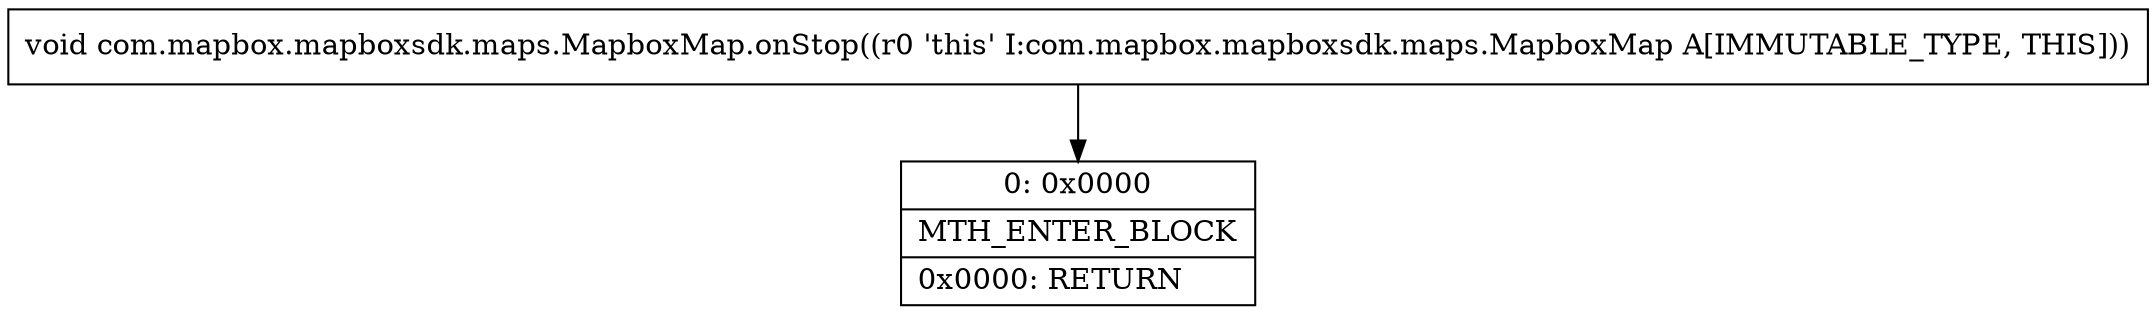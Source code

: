 digraph "CFG forcom.mapbox.mapboxsdk.maps.MapboxMap.onStop()V" {
Node_0 [shape=record,label="{0\:\ 0x0000|MTH_ENTER_BLOCK\l|0x0000: RETURN   \l}"];
MethodNode[shape=record,label="{void com.mapbox.mapboxsdk.maps.MapboxMap.onStop((r0 'this' I:com.mapbox.mapboxsdk.maps.MapboxMap A[IMMUTABLE_TYPE, THIS])) }"];
MethodNode -> Node_0;
}

